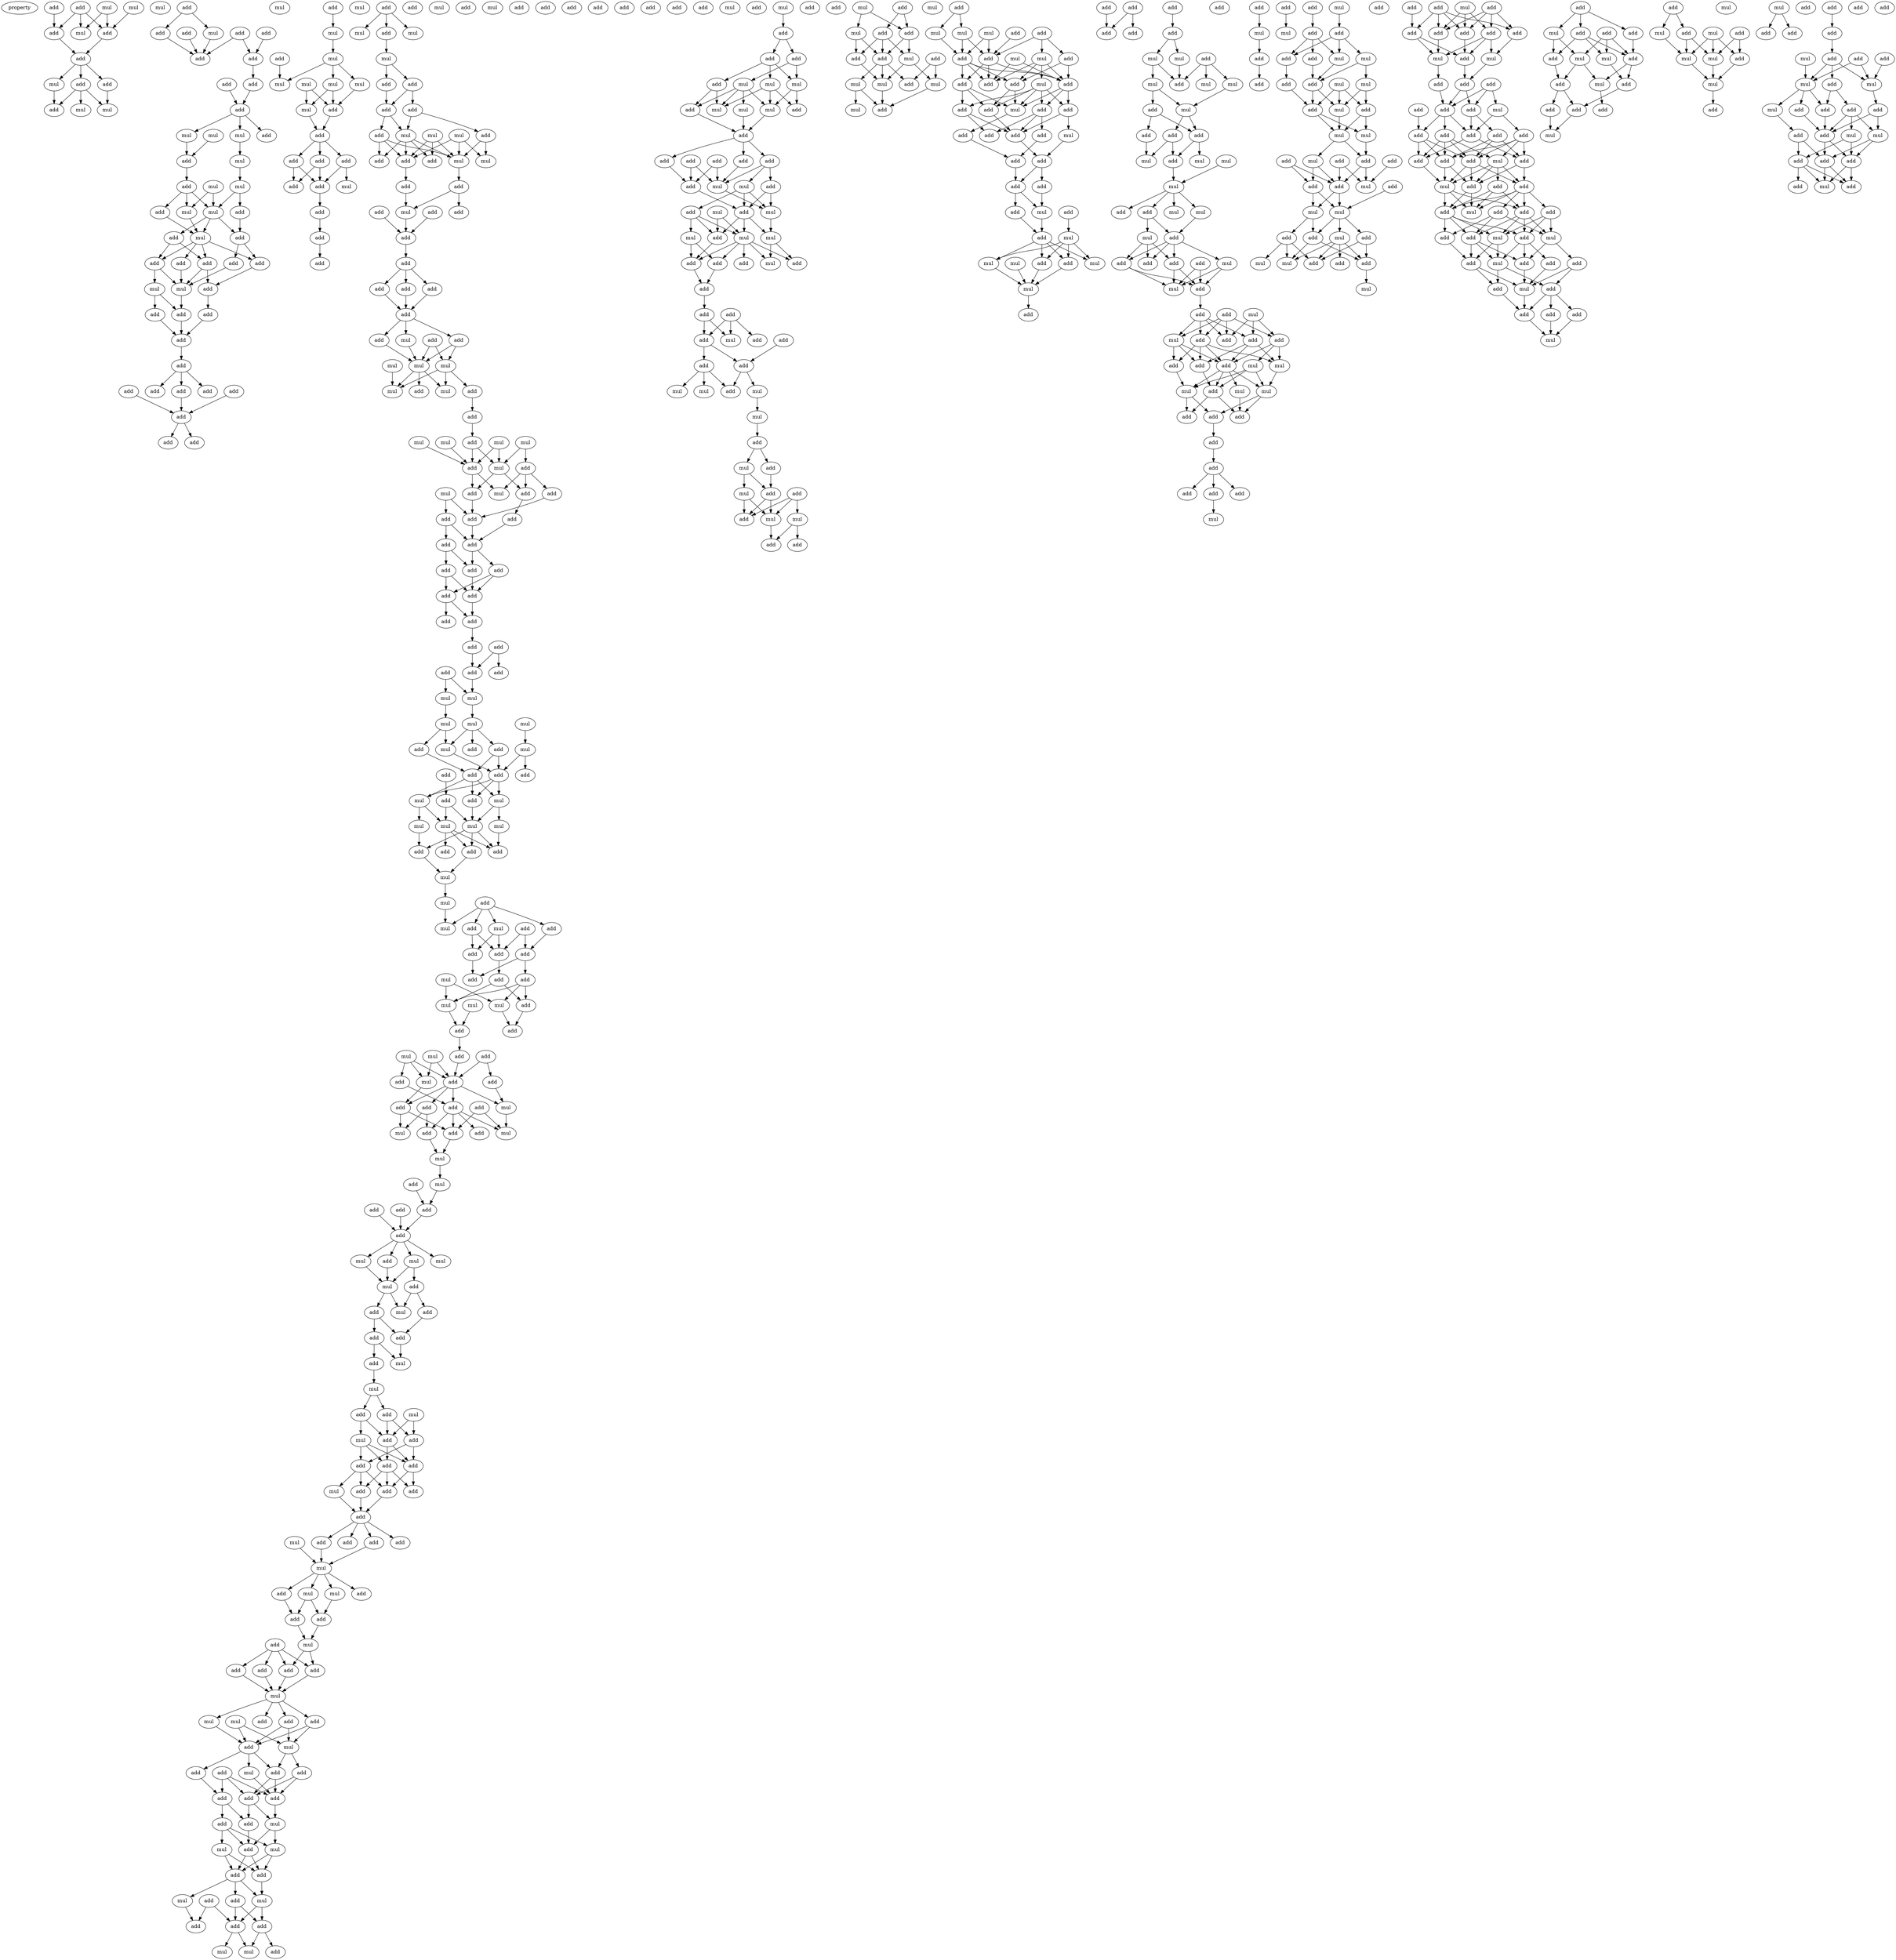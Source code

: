 digraph {
    node [fontcolor=black]
    property [mul=2,lf=1.2]
    0 [ label = add ];
    1 [ label = mul ];
    2 [ label = add ];
    3 [ label = mul ];
    4 [ label = mul ];
    5 [ label = add ];
    6 [ label = add ];
    7 [ label = mul ];
    8 [ label = add ];
    9 [ label = add ];
    10 [ label = mul ];
    11 [ label = add ];
    12 [ label = mul ];
    13 [ label = add ];
    14 [ label = mul ];
    15 [ label = add ];
    16 [ label = add ];
    17 [ label = mul ];
    18 [ label = add ];
    19 [ label = add ];
    20 [ label = add ];
    21 [ label = add ];
    22 [ label = add ];
    23 [ label = add ];
    24 [ label = add ];
    25 [ label = add ];
    26 [ label = mul ];
    27 [ label = add ];
    28 [ label = mul ];
    29 [ label = mul ];
    30 [ label = add ];
    31 [ label = mul ];
    32 [ label = mul ];
    33 [ label = mul ];
    34 [ label = add ];
    35 [ label = mul ];
    36 [ label = mul ];
    37 [ label = add ];
    38 [ label = add ];
    39 [ label = add ];
    40 [ label = add ];
    41 [ label = mul ];
    42 [ label = add ];
    43 [ label = add ];
    44 [ label = add ];
    45 [ label = add ];
    46 [ label = add ];
    47 [ label = add ];
    48 [ label = mul ];
    49 [ label = mul ];
    50 [ label = add ];
    51 [ label = add ];
    52 [ label = add ];
    53 [ label = add ];
    54 [ label = mul ];
    55 [ label = add ];
    56 [ label = add ];
    57 [ label = add ];
    58 [ label = add ];
    59 [ label = add ];
    60 [ label = add ];
    61 [ label = add ];
    62 [ label = add ];
    63 [ label = add ];
    64 [ label = add ];
    65 [ label = mul ];
    66 [ label = mul ];
    67 [ label = add ];
    68 [ label = mul ];
    69 [ label = mul ];
    70 [ label = mul ];
    71 [ label = mul ];
    72 [ label = mul ];
    73 [ label = mul ];
    74 [ label = add ];
    75 [ label = add ];
    76 [ label = add ];
    77 [ label = add ];
    78 [ label = add ];
    79 [ label = add ];
    80 [ label = mul ];
    81 [ label = add ];
    82 [ label = add ];
    83 [ label = add ];
    84 [ label = add ];
    85 [ label = add ];
    86 [ label = mul ];
    87 [ label = add ];
    88 [ label = mul ];
    89 [ label = mul ];
    90 [ label = add ];
    91 [ label = add ];
    92 [ label = mul ];
    93 [ label = add ];
    94 [ label = add ];
    95 [ label = add ];
    96 [ label = add ];
    97 [ label = mul ];
    98 [ label = mul ];
    99 [ label = mul ];
    100 [ label = add ];
    101 [ label = add ];
    102 [ label = mul ];
    103 [ label = add ];
    104 [ label = mul ];
    105 [ label = add ];
    106 [ label = add ];
    107 [ label = add ];
    108 [ label = add ];
    109 [ label = mul ];
    110 [ label = mul ];
    111 [ label = add ];
    112 [ label = add ];
    113 [ label = add ];
    114 [ label = add ];
    115 [ label = add ];
    116 [ label = add ];
    117 [ label = add ];
    118 [ label = add ];
    119 [ label = add ];
    120 [ label = add ];
    121 [ label = add ];
    122 [ label = mul ];
    123 [ label = add ];
    124 [ label = add ];
    125 [ label = add ];
    126 [ label = mul ];
    127 [ label = mul ];
    128 [ label = mul ];
    129 [ label = add ];
    130 [ label = mul ];
    131 [ label = add ];
    132 [ label = add ];
    133 [ label = mul ];
    134 [ label = add ];
    135 [ label = mul ];
    136 [ label = add ];
    137 [ label = mul ];
    138 [ label = mul ];
    139 [ label = mul ];
    140 [ label = add ];
    141 [ label = add ];
    142 [ label = mul ];
    143 [ label = mul ];
    144 [ label = add ];
    145 [ label = mul ];
    146 [ label = add ];
    147 [ label = add ];
    148 [ label = add ];
    149 [ label = add ];
    150 [ label = add ];
    151 [ label = add ];
    152 [ label = add ];
    153 [ label = add ];
    154 [ label = add ];
    155 [ label = add ];
    156 [ label = add ];
    157 [ label = add ];
    158 [ label = add ];
    159 [ label = add ];
    160 [ label = add ];
    161 [ label = add ];
    162 [ label = add ];
    163 [ label = add ];
    164 [ label = add ];
    165 [ label = mul ];
    166 [ label = mul ];
    167 [ label = mul ];
    168 [ label = mul ];
    169 [ label = mul ];
    170 [ label = mul ];
    171 [ label = mul ];
    172 [ label = add ];
    173 [ label = add ];
    174 [ label = add ];
    175 [ label = add ];
    176 [ label = add ];
    177 [ label = add ];
    178 [ label = add ];
    179 [ label = mul ];
    180 [ label = add ];
    181 [ label = mul ];
    182 [ label = add ];
    183 [ label = mul ];
    184 [ label = mul ];
    185 [ label = mul ];
    186 [ label = mul ];
    187 [ label = add ];
    188 [ label = add ];
    189 [ label = add ];
    190 [ label = add ];
    191 [ label = mul ];
    192 [ label = add ];
    193 [ label = mul ];
    194 [ label = add ];
    195 [ label = mul ];
    196 [ label = mul ];
    197 [ label = add ];
    198 [ label = add ];
    199 [ label = add ];
    200 [ label = add ];
    201 [ label = add ];
    202 [ label = mul ];
    203 [ label = add ];
    204 [ label = add ];
    205 [ label = add ];
    206 [ label = mul ];
    207 [ label = mul ];
    208 [ label = mul ];
    209 [ label = add ];
    210 [ label = add ];
    211 [ label = add ];
    212 [ label = add ];
    213 [ label = mul ];
    214 [ label = add ];
    215 [ label = add ];
    216 [ label = mul ];
    217 [ label = add ];
    218 [ label = mul ];
    219 [ label = add ];
    220 [ label = add ];
    221 [ label = add ];
    222 [ label = add ];
    223 [ label = add ];
    224 [ label = add ];
    225 [ label = mul ];
    226 [ label = add ];
    227 [ label = mul ];
    228 [ label = mul ];
    229 [ label = add ];
    230 [ label = add ];
    231 [ label = mul ];
    232 [ label = add ];
    233 [ label = add ];
    234 [ label = mul ];
    235 [ label = add ];
    236 [ label = add ];
    237 [ label = add ];
    238 [ label = add ];
    239 [ label = add ];
    240 [ label = mul ];
    241 [ label = mul ];
    242 [ label = mul ];
    243 [ label = add ];
    244 [ label = add ];
    245 [ label = mul ];
    246 [ label = add ];
    247 [ label = mul ];
    248 [ label = add ];
    249 [ label = add ];
    250 [ label = add ];
    251 [ label = mul ];
    252 [ label = add ];
    253 [ label = mul ];
    254 [ label = mul ];
    255 [ label = add ];
    256 [ label = add ];
    257 [ label = add ];
    258 [ label = mul ];
    259 [ label = add ];
    260 [ label = add ];
    261 [ label = add ];
    262 [ label = add ];
    263 [ label = mul ];
    264 [ label = add ];
    265 [ label = add ];
    266 [ label = add ];
    267 [ label = add ];
    268 [ label = add ];
    269 [ label = mul ];
    270 [ label = add ];
    271 [ label = add ];
    272 [ label = add ];
    273 [ label = add ];
    274 [ label = mul ];
    275 [ label = mul ];
    276 [ label = add ];
    277 [ label = add ];
    278 [ label = mul ];
    279 [ label = add ];
    280 [ label = add ];
    281 [ label = add ];
    282 [ label = mul ];
    283 [ label = add ];
    284 [ label = add ];
    285 [ label = add ];
    286 [ label = add ];
    287 [ label = add ];
    288 [ label = mul ];
    289 [ label = mul ];
    290 [ label = add ];
    291 [ label = mul ];
    292 [ label = add ];
    293 [ label = add ];
    294 [ label = mul ];
    295 [ label = mul ];
    296 [ label = add ];
    297 [ label = add ];
    298 [ label = add ];
    299 [ label = add ];
    300 [ label = add ];
    301 [ label = mul ];
    302 [ label = add ];
    303 [ label = add ];
    304 [ label = add ];
    305 [ label = mul ];
    306 [ label = add ];
    307 [ label = add ];
    308 [ label = add ];
    309 [ label = mul ];
    310 [ label = mul ];
    311 [ label = add ];
    312 [ label = add ];
    313 [ label = add ];
    314 [ label = mul ];
    315 [ label = add ];
    316 [ label = add ];
    317 [ label = mul ];
    318 [ label = add ];
    319 [ label = add ];
    320 [ label = add ];
    321 [ label = mul ];
    322 [ label = add ];
    323 [ label = mul ];
    324 [ label = mul ];
    325 [ label = add ];
    326 [ label = add ];
    327 [ label = add ];
    328 [ label = add ];
    329 [ label = mul ];
    330 [ label = mul ];
    331 [ label = add ];
    332 [ label = mul ];
    333 [ label = mul ];
    334 [ label = mul ];
    335 [ label = add ];
    336 [ label = mul ];
    337 [ label = add ];
    338 [ label = add ];
    339 [ label = add ];
    340 [ label = add ];
    341 [ label = add ];
    342 [ label = add ];
    343 [ label = add ];
    344 [ label = mul ];
    345 [ label = add ];
    346 [ label = mul ];
    347 [ label = add ];
    348 [ label = mul ];
    349 [ label = add ];
    350 [ label = mul ];
    351 [ label = add ];
    352 [ label = add ];
    353 [ label = mul ];
    354 [ label = add ];
    355 [ label = mul ];
    356 [ label = mul ];
    357 [ label = add ];
    358 [ label = add ];
    359 [ label = add ];
    360 [ label = mul ];
    361 [ label = add ];
    362 [ label = add ];
    363 [ label = add ];
    364 [ label = add ];
    365 [ label = add ];
    366 [ label = mul ];
    367 [ label = add ];
    368 [ label = add ];
    369 [ label = add ];
    370 [ label = add ];
    371 [ label = mul ];
    372 [ label = mul ];
    373 [ label = mul ];
    374 [ label = add ];
    375 [ label = mul ];
    376 [ label = add ];
    377 [ label = mul ];
    378 [ label = add ];
    379 [ label = add ];
    380 [ label = add ];
    381 [ label = mul ];
    382 [ label = add ];
    383 [ label = mul ];
    384 [ label = mul ];
    385 [ label = add ];
    386 [ label = mul ];
    387 [ label = add ];
    388 [ label = add ];
    389 [ label = mul ];
    390 [ label = add ];
    391 [ label = add ];
    392 [ label = mul ];
    393 [ label = mul ];
    394 [ label = add ];
    395 [ label = add ];
    396 [ label = add ];
    397 [ label = mul ];
    398 [ label = add ];
    399 [ label = mul ];
    400 [ label = mul ];
    401 [ label = add ];
    402 [ label = mul ];
    403 [ label = add ];
    404 [ label = mul ];
    405 [ label = add ];
    406 [ label = mul ];
    407 [ label = add ];
    408 [ label = mul ];
    409 [ label = mul ];
    410 [ label = add ];
    411 [ label = mul ];
    412 [ label = add ];
    413 [ label = add ];
    414 [ label = mul ];
    415 [ label = add ];
    416 [ label = add ];
    417 [ label = add ];
    418 [ label = add ];
    419 [ label = add ];
    420 [ label = add ];
    421 [ label = mul ];
    422 [ label = add ];
    423 [ label = add ];
    424 [ label = mul ];
    425 [ label = add ];
    426 [ label = add ];
    427 [ label = add ];
    428 [ label = add ];
    429 [ label = add ];
    430 [ label = add ];
    431 [ label = add ];
    432 [ label = add ];
    433 [ label = add ];
    434 [ label = add ];
    435 [ label = mul ];
    436 [ label = add ];
    437 [ label = mul ];
    438 [ label = add ];
    439 [ label = add ];
    440 [ label = mul ];
    441 [ label = mul ];
    442 [ label = mul ];
    443 [ label = mul ];
    444 [ label = add ];
    445 [ label = add ];
    446 [ label = add ];
    447 [ label = add ];
    448 [ label = add ];
    449 [ label = add ];
    450 [ label = add ];
    451 [ label = add ];
    452 [ label = mul ];
    453 [ label = mul ];
    454 [ label = add ];
    455 [ label = mul ];
    456 [ label = mul ];
    457 [ label = mul ];
    458 [ label = mul ];
    459 [ label = add ];
    460 [ label = add ];
    461 [ label = add ];
    462 [ label = add ];
    463 [ label = mul ];
    464 [ label = add ];
    465 [ label = mul ];
    466 [ label = mul ];
    467 [ label = mul ];
    468 [ label = add ];
    469 [ label = add ];
    470 [ label = mul ];
    471 [ label = mul ];
    472 [ label = add ];
    473 [ label = mul ];
    474 [ label = add ];
    475 [ label = add ];
    476 [ label = add ];
    477 [ label = mul ];
    478 [ label = add ];
    479 [ label = mul ];
    480 [ label = add ];
    481 [ label = add ];
    482 [ label = add ];
    483 [ label = mul ];
    484 [ label = add ];
    485 [ label = add ];
    486 [ label = mul ];
    487 [ label = add ];
    488 [ label = add ];
    489 [ label = add ];
    490 [ label = mul ];
    491 [ label = add ];
    492 [ label = add ];
    493 [ label = mul ];
    494 [ label = mul ];
    495 [ label = add ];
    496 [ label = mul ];
    497 [ label = mul ];
    498 [ label = add ];
    499 [ label = add ];
    500 [ label = add ];
    501 [ label = add ];
    502 [ label = add ];
    503 [ label = add ];
    504 [ label = add ];
    505 [ label = add ];
    506 [ label = add ];
    507 [ label = add ];
    508 [ label = mul ];
    509 [ label = mul ];
    510 [ label = add ];
    511 [ label = add ];
    512 [ label = add ];
    513 [ label = mul ];
    514 [ label = add ];
    515 [ label = add ];
    516 [ label = mul ];
    517 [ label = add ];
    518 [ label = add ];
    519 [ label = mul ];
    520 [ label = add ];
    521 [ label = add ];
    522 [ label = mul ];
    523 [ label = mul ];
    524 [ label = mul ];
    525 [ label = add ];
    526 [ label = add ];
    527 [ label = add ];
    528 [ label = add ];
    529 [ label = mul ];
    530 [ label = mul ];
    531 [ label = mul ];
    532 [ label = mul ];
    533 [ label = add ];
    534 [ label = add ];
    535 [ label = add ];
    536 [ label = add ];
    537 [ label = add ];
    538 [ label = add ];
    539 [ label = add ];
    540 [ label = mul ];
    541 [ label = mul ];
    542 [ label = mul ];
    543 [ label = mul ];
    544 [ label = add ];
    545 [ label = add ];
    546 [ label = add ];
    547 [ label = add ];
    548 [ label = add ];
    549 [ label = add ];
    550 [ label = mul ];
    551 [ label = mul ];
    552 [ label = mul ];
    553 [ label = add ];
    554 [ label = mul ];
    555 [ label = add ];
    556 [ label = add ];
    557 [ label = add ];
    558 [ label = add ];
    559 [ label = add ];
    560 [ label = add ];
    561 [ label = add ];
    562 [ label = mul ];
    563 [ label = mul ];
    564 [ label = add ];
    565 [ label = add ];
    566 [ label = add ];
    567 [ label = add ];
    568 [ label = add ];
    569 [ label = add ];
    570 [ label = add ];
    571 [ label = mul ];
    572 [ label = add ];
    573 [ label = add ];
    574 [ label = add ];
    575 [ label = add ];
    576 [ label = add ];
    577 [ label = add ];
    578 [ label = add ];
    579 [ label = add ];
    580 [ label = add ];
    581 [ label = mul ];
    582 [ label = add ];
    583 [ label = add ];
    584 [ label = add ];
    585 [ label = mul ];
    586 [ label = add ];
    587 [ label = mul ];
    588 [ label = add ];
    589 [ label = add ];
    590 [ label = add ];
    591 [ label = mul ];
    592 [ label = add ];
    593 [ label = add ];
    594 [ label = add ];
    595 [ label = mul ];
    596 [ label = add ];
    597 [ label = mul ];
    598 [ label = add ];
    599 [ label = add ];
    600 [ label = add ];
    601 [ label = add ];
    602 [ label = add ];
    603 [ label = mul ];
    604 [ label = add ];
    605 [ label = add ];
    606 [ label = add ];
    607 [ label = mul ];
    608 [ label = add ];
    609 [ label = add ];
    610 [ label = add ];
    611 [ label = add ];
    612 [ label = mul ];
    613 [ label = mul ];
    614 [ label = mul ];
    615 [ label = add ];
    616 [ label = add ];
    617 [ label = add ];
    618 [ label = add ];
    619 [ label = mul ];
    620 [ label = add ];
    621 [ label = add ];
    622 [ label = add ];
    623 [ label = mul ];
    624 [ label = add ];
    625 [ label = mul ];
    626 [ label = mul ];
    627 [ label = add ];
    628 [ label = mul ];
    629 [ label = add ];
    630 [ label = mul ];
    631 [ label = mul ];
    632 [ label = add ];
    633 [ label = mul ];
    634 [ label = mul ];
    635 [ label = add ];
    636 [ label = add ];
    637 [ label = add ];
    638 [ label = add ];
    639 [ label = add ];
    640 [ label = add ];
    641 [ label = add ];
    642 [ label = add ];
    643 [ label = add ];
    644 [ label = add ];
    645 [ label = add ];
    646 [ label = mul ];
    647 [ label = add ];
    648 [ label = mul ];
    649 [ label = mul ];
    650 [ label = add ];
    651 [ label = add ];
    652 [ label = add ];
    653 [ label = add ];
    654 [ label = mul ];
    655 [ label = mul ];
    656 [ label = add ];
    657 [ label = add ];
    658 [ label = mul ];
    659 [ label = add ];
    660 [ label = add ];
    661 [ label = add ];
    662 [ label = add ];
    663 [ label = mul ];
    664 [ label = add ];
    0 -> 5 [ name = 0 ];
    0 -> 6 [ name = 1 ];
    0 -> 7 [ name = 2 ];
    1 -> 5 [ name = 3 ];
    1 -> 7 [ name = 4 ];
    2 -> 6 [ name = 5 ];
    4 -> 5 [ name = 6 ];
    5 -> 8 [ name = 7 ];
    6 -> 8 [ name = 8 ];
    8 -> 9 [ name = 9 ];
    8 -> 10 [ name = 10 ];
    8 -> 11 [ name = 11 ];
    9 -> 12 [ name = 12 ];
    9 -> 13 [ name = 13 ];
    9 -> 14 [ name = 14 ];
    10 -> 13 [ name = 15 ];
    11 -> 14 [ name = 16 ];
    15 -> 17 [ name = 17 ];
    15 -> 19 [ name = 18 ];
    16 -> 22 [ name = 19 ];
    17 -> 21 [ name = 20 ];
    18 -> 21 [ name = 21 ];
    19 -> 21 [ name = 22 ];
    20 -> 21 [ name = 23 ];
    20 -> 22 [ name = 24 ];
    22 -> 24 [ name = 25 ];
    23 -> 25 [ name = 26 ];
    24 -> 25 [ name = 27 ];
    25 -> 26 [ name = 28 ];
    25 -> 27 [ name = 29 ];
    25 -> 29 [ name = 30 ];
    26 -> 31 [ name = 31 ];
    28 -> 30 [ name = 32 ];
    29 -> 30 [ name = 33 ];
    30 -> 34 [ name = 34 ];
    31 -> 32 [ name = 35 ];
    32 -> 35 [ name = 36 ];
    32 -> 37 [ name = 37 ];
    33 -> 35 [ name = 38 ];
    33 -> 36 [ name = 39 ];
    34 -> 35 [ name = 40 ];
    34 -> 36 [ name = 41 ];
    34 -> 38 [ name = 42 ];
    35 -> 39 [ name = 43 ];
    35 -> 40 [ name = 44 ];
    35 -> 41 [ name = 45 ];
    36 -> 41 [ name = 46 ];
    37 -> 39 [ name = 47 ];
    38 -> 41 [ name = 48 ];
    39 -> 42 [ name = 49 ];
    39 -> 46 [ name = 50 ];
    40 -> 43 [ name = 51 ];
    40 -> 44 [ name = 52 ];
    41 -> 43 [ name = 53 ];
    41 -> 44 [ name = 54 ];
    41 -> 45 [ name = 55 ];
    41 -> 46 [ name = 56 ];
    42 -> 48 [ name = 57 ];
    43 -> 47 [ name = 58 ];
    43 -> 48 [ name = 59 ];
    44 -> 48 [ name = 60 ];
    44 -> 49 [ name = 61 ];
    45 -> 48 [ name = 62 ];
    46 -> 47 [ name = 63 ];
    47 -> 50 [ name = 64 ];
    48 -> 52 [ name = 65 ];
    49 -> 51 [ name = 66 ];
    49 -> 52 [ name = 67 ];
    50 -> 53 [ name = 68 ];
    51 -> 53 [ name = 69 ];
    52 -> 53 [ name = 70 ];
    53 -> 55 [ name = 71 ];
    55 -> 57 [ name = 72 ];
    55 -> 58 [ name = 73 ];
    55 -> 60 [ name = 74 ];
    56 -> 61 [ name = 75 ];
    58 -> 61 [ name = 76 ];
    59 -> 61 [ name = 77 ];
    61 -> 62 [ name = 78 ];
    61 -> 64 [ name = 79 ];
    63 -> 65 [ name = 80 ];
    65 -> 66 [ name = 81 ];
    66 -> 69 [ name = 82 ];
    66 -> 71 [ name = 83 ];
    66 -> 72 [ name = 84 ];
    67 -> 69 [ name = 85 ];
    70 -> 73 [ name = 86 ];
    70 -> 74 [ name = 87 ];
    71 -> 74 [ name = 88 ];
    72 -> 73 [ name = 89 ];
    72 -> 74 [ name = 90 ];
    73 -> 75 [ name = 91 ];
    74 -> 75 [ name = 92 ];
    75 -> 76 [ name = 93 ];
    75 -> 77 [ name = 94 ];
    75 -> 78 [ name = 95 ];
    76 -> 79 [ name = 96 ];
    76 -> 81 [ name = 97 ];
    77 -> 79 [ name = 98 ];
    77 -> 81 [ name = 99 ];
    78 -> 80 [ name = 100 ];
    78 -> 81 [ name = 101 ];
    81 -> 82 [ name = 102 ];
    82 -> 83 [ name = 103 ];
    83 -> 84 [ name = 104 ];
    85 -> 86 [ name = 105 ];
    85 -> 87 [ name = 106 ];
    85 -> 88 [ name = 107 ];
    87 -> 89 [ name = 108 ];
    89 -> 90 [ name = 109 ];
    89 -> 94 [ name = 110 ];
    90 -> 95 [ name = 111 ];
    90 -> 96 [ name = 112 ];
    94 -> 95 [ name = 113 ];
    95 -> 97 [ name = 114 ];
    95 -> 100 [ name = 115 ];
    96 -> 97 [ name = 116 ];
    96 -> 101 [ name = 117 ];
    97 -> 102 [ name = 118 ];
    97 -> 103 [ name = 119 ];
    97 -> 105 [ name = 120 ];
    97 -> 106 [ name = 121 ];
    98 -> 102 [ name = 122 ];
    98 -> 104 [ name = 123 ];
    98 -> 105 [ name = 124 ];
    99 -> 102 [ name = 125 ];
    99 -> 105 [ name = 126 ];
    99 -> 106 [ name = 127 ];
    100 -> 102 [ name = 128 ];
    100 -> 103 [ name = 129 ];
    100 -> 105 [ name = 130 ];
    101 -> 102 [ name = 131 ];
    101 -> 104 [ name = 132 ];
    102 -> 107 [ name = 133 ];
    105 -> 108 [ name = 134 ];
    107 -> 109 [ name = 135 ];
    107 -> 113 [ name = 136 ];
    108 -> 109 [ name = 137 ];
    109 -> 114 [ name = 138 ];
    111 -> 114 [ name = 139 ];
    112 -> 114 [ name = 140 ];
    114 -> 115 [ name = 141 ];
    115 -> 116 [ name = 142 ];
    115 -> 117 [ name = 143 ];
    115 -> 118 [ name = 144 ];
    116 -> 121 [ name = 145 ];
    117 -> 121 [ name = 146 ];
    118 -> 121 [ name = 147 ];
    121 -> 122 [ name = 148 ];
    121 -> 124 [ name = 149 ];
    121 -> 125 [ name = 150 ];
    122 -> 127 [ name = 151 ];
    123 -> 127 [ name = 152 ];
    123 -> 128 [ name = 153 ];
    124 -> 127 [ name = 154 ];
    125 -> 127 [ name = 155 ];
    125 -> 128 [ name = 156 ];
    126 -> 133 [ name = 157 ];
    127 -> 130 [ name = 158 ];
    127 -> 132 [ name = 159 ];
    127 -> 133 [ name = 160 ];
    128 -> 130 [ name = 161 ];
    128 -> 131 [ name = 162 ];
    128 -> 133 [ name = 163 ];
    131 -> 134 [ name = 164 ];
    134 -> 136 [ name = 165 ];
    135 -> 141 [ name = 166 ];
    135 -> 142 [ name = 167 ];
    136 -> 140 [ name = 168 ];
    136 -> 142 [ name = 169 ];
    137 -> 140 [ name = 170 ];
    138 -> 140 [ name = 171 ];
    138 -> 142 [ name = 172 ];
    139 -> 140 [ name = 173 ];
    140 -> 143 [ name = 174 ];
    140 -> 146 [ name = 175 ];
    141 -> 143 [ name = 176 ];
    141 -> 144 [ name = 177 ];
    141 -> 147 [ name = 178 ];
    142 -> 146 [ name = 179 ];
    142 -> 147 [ name = 180 ];
    144 -> 149 [ name = 181 ];
    145 -> 148 [ name = 182 ];
    145 -> 149 [ name = 183 ];
    146 -> 149 [ name = 184 ];
    147 -> 150 [ name = 185 ];
    148 -> 151 [ name = 186 ];
    148 -> 152 [ name = 187 ];
    149 -> 151 [ name = 188 ];
    150 -> 151 [ name = 189 ];
    151 -> 154 [ name = 190 ];
    151 -> 155 [ name = 191 ];
    152 -> 153 [ name = 192 ];
    152 -> 154 [ name = 193 ];
    153 -> 156 [ name = 194 ];
    153 -> 157 [ name = 195 ];
    154 -> 157 [ name = 196 ];
    155 -> 156 [ name = 197 ];
    155 -> 157 [ name = 198 ];
    156 -> 158 [ name = 199 ];
    156 -> 159 [ name = 200 ];
    157 -> 159 [ name = 201 ];
    159 -> 161 [ name = 202 ];
    160 -> 162 [ name = 203 ];
    160 -> 163 [ name = 204 ];
    161 -> 162 [ name = 205 ];
    162 -> 165 [ name = 206 ];
    164 -> 165 [ name = 207 ];
    164 -> 166 [ name = 208 ];
    165 -> 168 [ name = 209 ];
    166 -> 169 [ name = 210 ];
    167 -> 170 [ name = 211 ];
    168 -> 171 [ name = 212 ];
    168 -> 172 [ name = 213 ];
    168 -> 173 [ name = 214 ];
    169 -> 171 [ name = 215 ];
    169 -> 174 [ name = 216 ];
    170 -> 175 [ name = 217 ];
    170 -> 178 [ name = 218 ];
    171 -> 178 [ name = 219 ];
    172 -> 176 [ name = 220 ];
    172 -> 178 [ name = 221 ];
    174 -> 176 [ name = 222 ];
    176 -> 179 [ name = 223 ];
    176 -> 180 [ name = 224 ];
    176 -> 181 [ name = 225 ];
    177 -> 182 [ name = 226 ];
    178 -> 179 [ name = 227 ];
    178 -> 180 [ name = 228 ];
    178 -> 181 [ name = 229 ];
    179 -> 183 [ name = 230 ];
    179 -> 184 [ name = 231 ];
    180 -> 186 [ name = 232 ];
    181 -> 185 [ name = 233 ];
    181 -> 186 [ name = 234 ];
    182 -> 184 [ name = 235 ];
    182 -> 186 [ name = 236 ];
    183 -> 190 [ name = 237 ];
    184 -> 187 [ name = 238 ];
    184 -> 188 [ name = 239 ];
    184 -> 189 [ name = 240 ];
    185 -> 189 [ name = 241 ];
    186 -> 187 [ name = 242 ];
    186 -> 189 [ name = 243 ];
    186 -> 190 [ name = 244 ];
    187 -> 191 [ name = 245 ];
    190 -> 191 [ name = 246 ];
    191 -> 193 [ name = 247 ];
    192 -> 195 [ name = 248 ];
    192 -> 196 [ name = 249 ];
    192 -> 197 [ name = 250 ];
    192 -> 198 [ name = 251 ];
    193 -> 196 [ name = 252 ];
    194 -> 199 [ name = 253 ];
    194 -> 201 [ name = 254 ];
    195 -> 200 [ name = 255 ];
    195 -> 201 [ name = 256 ];
    197 -> 200 [ name = 257 ];
    197 -> 201 [ name = 258 ];
    198 -> 199 [ name = 259 ];
    199 -> 203 [ name = 260 ];
    199 -> 204 [ name = 261 ];
    200 -> 204 [ name = 262 ];
    201 -> 205 [ name = 263 ];
    202 -> 207 [ name = 264 ];
    202 -> 208 [ name = 265 ];
    203 -> 207 [ name = 266 ];
    203 -> 208 [ name = 267 ];
    203 -> 209 [ name = 268 ];
    205 -> 208 [ name = 269 ];
    205 -> 209 [ name = 270 ];
    206 -> 210 [ name = 271 ];
    207 -> 211 [ name = 272 ];
    208 -> 210 [ name = 273 ];
    209 -> 211 [ name = 274 ];
    210 -> 215 [ name = 275 ];
    212 -> 217 [ name = 276 ];
    212 -> 220 [ name = 277 ];
    213 -> 217 [ name = 278 ];
    213 -> 218 [ name = 279 ];
    215 -> 217 [ name = 280 ];
    216 -> 217 [ name = 281 ];
    216 -> 218 [ name = 282 ];
    216 -> 219 [ name = 283 ];
    217 -> 222 [ name = 284 ];
    217 -> 223 [ name = 285 ];
    217 -> 224 [ name = 286 ];
    217 -> 225 [ name = 287 ];
    218 -> 224 [ name = 288 ];
    219 -> 223 [ name = 289 ];
    220 -> 225 [ name = 290 ];
    221 -> 228 [ name = 291 ];
    221 -> 229 [ name = 292 ];
    222 -> 227 [ name = 293 ];
    222 -> 230 [ name = 294 ];
    223 -> 226 [ name = 295 ];
    223 -> 228 [ name = 296 ];
    223 -> 229 [ name = 297 ];
    223 -> 230 [ name = 298 ];
    224 -> 227 [ name = 299 ];
    224 -> 229 [ name = 300 ];
    225 -> 228 [ name = 301 ];
    229 -> 231 [ name = 302 ];
    230 -> 231 [ name = 303 ];
    231 -> 234 [ name = 304 ];
    233 -> 238 [ name = 305 ];
    234 -> 238 [ name = 306 ];
    236 -> 239 [ name = 307 ];
    237 -> 239 [ name = 308 ];
    238 -> 239 [ name = 309 ];
    239 -> 240 [ name = 310 ];
    239 -> 241 [ name = 311 ];
    239 -> 242 [ name = 312 ];
    239 -> 243 [ name = 313 ];
    240 -> 244 [ name = 314 ];
    240 -> 245 [ name = 315 ];
    241 -> 245 [ name = 316 ];
    243 -> 245 [ name = 317 ];
    244 -> 246 [ name = 318 ];
    244 -> 247 [ name = 319 ];
    245 -> 247 [ name = 320 ];
    245 -> 248 [ name = 321 ];
    246 -> 250 [ name = 322 ];
    248 -> 249 [ name = 323 ];
    248 -> 250 [ name = 324 ];
    249 -> 251 [ name = 325 ];
    249 -> 252 [ name = 326 ];
    250 -> 251 [ name = 327 ];
    252 -> 253 [ name = 328 ];
    253 -> 255 [ name = 329 ];
    253 -> 256 [ name = 330 ];
    254 -> 257 [ name = 331 ];
    254 -> 259 [ name = 332 ];
    255 -> 257 [ name = 333 ];
    255 -> 258 [ name = 334 ];
    256 -> 257 [ name = 335 ];
    256 -> 259 [ name = 336 ];
    257 -> 261 [ name = 337 ];
    257 -> 262 [ name = 338 ];
    258 -> 260 [ name = 339 ];
    258 -> 261 [ name = 340 ];
    258 -> 262 [ name = 341 ];
    259 -> 260 [ name = 342 ];
    259 -> 261 [ name = 343 ];
    260 -> 263 [ name = 344 ];
    260 -> 266 [ name = 345 ];
    260 -> 267 [ name = 346 ];
    261 -> 265 [ name = 347 ];
    261 -> 266 [ name = 348 ];
    262 -> 265 [ name = 349 ];
    262 -> 266 [ name = 350 ];
    262 -> 267 [ name = 351 ];
    263 -> 268 [ name = 352 ];
    266 -> 268 [ name = 353 ];
    267 -> 268 [ name = 354 ];
    268 -> 270 [ name = 355 ];
    268 -> 271 [ name = 356 ];
    268 -> 272 [ name = 357 ];
    268 -> 273 [ name = 358 ];
    269 -> 274 [ name = 359 ];
    272 -> 274 [ name = 360 ];
    273 -> 274 [ name = 361 ];
    274 -> 275 [ name = 362 ];
    274 -> 276 [ name = 363 ];
    274 -> 277 [ name = 364 ];
    274 -> 278 [ name = 365 ];
    275 -> 280 [ name = 366 ];
    275 -> 281 [ name = 367 ];
    277 -> 280 [ name = 368 ];
    278 -> 281 [ name = 369 ];
    280 -> 282 [ name = 370 ];
    281 -> 282 [ name = 371 ];
    282 -> 285 [ name = 372 ];
    282 -> 287 [ name = 373 ];
    283 -> 284 [ name = 374 ];
    283 -> 285 [ name = 375 ];
    283 -> 286 [ name = 376 ];
    283 -> 287 [ name = 377 ];
    284 -> 289 [ name = 378 ];
    285 -> 289 [ name = 379 ];
    286 -> 289 [ name = 380 ];
    287 -> 289 [ name = 381 ];
    289 -> 290 [ name = 382 ];
    289 -> 291 [ name = 383 ];
    289 -> 292 [ name = 384 ];
    289 -> 293 [ name = 385 ];
    290 -> 295 [ name = 386 ];
    290 -> 296 [ name = 387 ];
    291 -> 296 [ name = 388 ];
    293 -> 295 [ name = 389 ];
    293 -> 296 [ name = 390 ];
    294 -> 295 [ name = 391 ];
    294 -> 296 [ name = 392 ];
    295 -> 299 [ name = 393 ];
    295 -> 300 [ name = 394 ];
    296 -> 297 [ name = 395 ];
    296 -> 300 [ name = 396 ];
    296 -> 301 [ name = 397 ];
    297 -> 303 [ name = 398 ];
    298 -> 302 [ name = 399 ];
    298 -> 303 [ name = 400 ];
    298 -> 304 [ name = 401 ];
    299 -> 302 [ name = 402 ];
    299 -> 304 [ name = 403 ];
    300 -> 302 [ name = 404 ];
    300 -> 304 [ name = 405 ];
    301 -> 302 [ name = 406 ];
    302 -> 305 [ name = 407 ];
    303 -> 306 [ name = 408 ];
    303 -> 307 [ name = 409 ];
    304 -> 305 [ name = 410 ];
    304 -> 307 [ name = 411 ];
    305 -> 308 [ name = 412 ];
    305 -> 310 [ name = 413 ];
    306 -> 308 [ name = 414 ];
    306 -> 309 [ name = 415 ];
    306 -> 310 [ name = 416 ];
    307 -> 308 [ name = 417 ];
    308 -> 312 [ name = 418 ];
    308 -> 313 [ name = 419 ];
    309 -> 312 [ name = 420 ];
    309 -> 313 [ name = 421 ];
    310 -> 312 [ name = 422 ];
    310 -> 313 [ name = 423 ];
    312 -> 317 [ name = 424 ];
    313 -> 314 [ name = 425 ];
    313 -> 315 [ name = 426 ];
    313 -> 317 [ name = 427 ];
    314 -> 320 [ name = 428 ];
    315 -> 318 [ name = 429 ];
    315 -> 319 [ name = 430 ];
    316 -> 318 [ name = 431 ];
    316 -> 320 [ name = 432 ];
    317 -> 318 [ name = 433 ];
    317 -> 319 [ name = 434 ];
    318 -> 321 [ name = 435 ];
    318 -> 323 [ name = 436 ];
    319 -> 322 [ name = 437 ];
    319 -> 323 [ name = 438 ];
    324 -> 326 [ name = 439 ];
    326 -> 327 [ name = 440 ];
    326 -> 328 [ name = 441 ];
    327 -> 329 [ name = 442 ];
    327 -> 330 [ name = 443 ];
    327 -> 331 [ name = 444 ];
    328 -> 330 [ name = 445 ];
    328 -> 332 [ name = 446 ];
    329 -> 333 [ name = 447 ];
    329 -> 335 [ name = 448 ];
    329 -> 336 [ name = 449 ];
    330 -> 333 [ name = 450 ];
    330 -> 335 [ name = 451 ];
    331 -> 336 [ name = 452 ];
    331 -> 337 [ name = 453 ];
    332 -> 333 [ name = 454 ];
    332 -> 334 [ name = 455 ];
    332 -> 336 [ name = 456 ];
    332 -> 337 [ name = 457 ];
    333 -> 338 [ name = 458 ];
    334 -> 338 [ name = 459 ];
    337 -> 338 [ name = 460 ];
    338 -> 339 [ name = 461 ];
    338 -> 340 [ name = 462 ];
    338 -> 341 [ name = 463 ];
    339 -> 344 [ name = 464 ];
    339 -> 345 [ name = 465 ];
    339 -> 346 [ name = 466 ];
    340 -> 346 [ name = 467 ];
    341 -> 347 [ name = 468 ];
    342 -> 346 [ name = 469 ];
    342 -> 347 [ name = 470 ];
    343 -> 346 [ name = 471 ];
    343 -> 347 [ name = 472 ];
    344 -> 348 [ name = 473 ];
    344 -> 349 [ name = 474 ];
    344 -> 351 [ name = 475 ];
    345 -> 348 [ name = 476 ];
    345 -> 351 [ name = 477 ];
    346 -> 348 [ name = 478 ];
    347 -> 351 [ name = 479 ];
    348 -> 353 [ name = 480 ];
    349 -> 352 [ name = 481 ];
    349 -> 355 [ name = 482 ];
    349 -> 356 [ name = 483 ];
    350 -> 352 [ name = 484 ];
    350 -> 355 [ name = 485 ];
    351 -> 352 [ name = 486 ];
    351 -> 353 [ name = 487 ];
    351 -> 355 [ name = 488 ];
    352 -> 359 [ name = 489 ];
    353 -> 360 [ name = 490 ];
    353 -> 361 [ name = 491 ];
    355 -> 357 [ name = 492 ];
    355 -> 358 [ name = 493 ];
    355 -> 359 [ name = 494 ];
    355 -> 360 [ name = 495 ];
    355 -> 361 [ name = 496 ];
    356 -> 358 [ name = 497 ];
    356 -> 359 [ name = 498 ];
    358 -> 362 [ name = 499 ];
    359 -> 362 [ name = 500 ];
    362 -> 363 [ name = 501 ];
    363 -> 366 [ name = 502 ];
    363 -> 368 [ name = 503 ];
    364 -> 365 [ name = 504 ];
    364 -> 366 [ name = 505 ];
    364 -> 368 [ name = 506 ];
    367 -> 370 [ name = 507 ];
    368 -> 369 [ name = 508 ];
    368 -> 370 [ name = 509 ];
    369 -> 371 [ name = 510 ];
    369 -> 372 [ name = 511 ];
    369 -> 374 [ name = 512 ];
    370 -> 373 [ name = 513 ];
    370 -> 374 [ name = 514 ];
    373 -> 375 [ name = 515 ];
    375 -> 376 [ name = 516 ];
    376 -> 377 [ name = 517 ];
    376 -> 378 [ name = 518 ];
    377 -> 380 [ name = 519 ];
    377 -> 381 [ name = 520 ];
    378 -> 380 [ name = 521 ];
    379 -> 382 [ name = 522 ];
    379 -> 383 [ name = 523 ];
    379 -> 384 [ name = 524 ];
    380 -> 382 [ name = 525 ];
    380 -> 384 [ name = 526 ];
    381 -> 382 [ name = 527 ];
    381 -> 384 [ name = 528 ];
    383 -> 387 [ name = 529 ];
    383 -> 388 [ name = 530 ];
    384 -> 387 [ name = 531 ];
    385 -> 390 [ name = 532 ];
    385 -> 391 [ name = 533 ];
    389 -> 390 [ name = 534 ];
    389 -> 392 [ name = 535 ];
    390 -> 393 [ name = 536 ];
    390 -> 395 [ name = 537 ];
    391 -> 393 [ name = 538 ];
    391 -> 394 [ name = 539 ];
    391 -> 395 [ name = 540 ];
    392 -> 394 [ name = 541 ];
    392 -> 395 [ name = 542 ];
    393 -> 397 [ name = 543 ];
    393 -> 400 [ name = 544 ];
    394 -> 397 [ name = 545 ];
    395 -> 397 [ name = 546 ];
    395 -> 398 [ name = 547 ];
    395 -> 399 [ name = 548 ];
    396 -> 398 [ name = 549 ];
    396 -> 400 [ name = 550 ];
    397 -> 401 [ name = 551 ];
    399 -> 401 [ name = 552 ];
    399 -> 402 [ name = 553 ];
    400 -> 401 [ name = 554 ];
    403 -> 404 [ name = 555 ];
    403 -> 408 [ name = 556 ];
    404 -> 413 [ name = 557 ];
    405 -> 409 [ name = 558 ];
    405 -> 410 [ name = 559 ];
    405 -> 412 [ name = 560 ];
    406 -> 412 [ name = 561 ];
    406 -> 413 [ name = 562 ];
    407 -> 412 [ name = 563 ];
    408 -> 412 [ name = 564 ];
    408 -> 413 [ name = 565 ];
    409 -> 414 [ name = 566 ];
    409 -> 415 [ name = 567 ];
    409 -> 416 [ name = 568 ];
    409 -> 418 [ name = 569 ];
    410 -> 415 [ name = 570 ];
    410 -> 418 [ name = 571 ];
    411 -> 416 [ name = 572 ];
    411 -> 418 [ name = 573 ];
    412 -> 416 [ name = 574 ];
    412 -> 417 [ name = 575 ];
    412 -> 418 [ name = 576 ];
    413 -> 415 [ name = 577 ];
    413 -> 416 [ name = 578 ];
    413 -> 417 [ name = 579 ];
    413 -> 418 [ name = 580 ];
    414 -> 419 [ name = 581 ];
    414 -> 420 [ name = 582 ];
    414 -> 421 [ name = 583 ];
    414 -> 422 [ name = 584 ];
    414 -> 423 [ name = 585 ];
    415 -> 421 [ name = 586 ];
    415 -> 423 [ name = 587 ];
    417 -> 421 [ name = 588 ];
    417 -> 422 [ name = 589 ];
    417 -> 423 [ name = 590 ];
    418 -> 419 [ name = 591 ];
    418 -> 420 [ name = 592 ];
    418 -> 421 [ name = 593 ];
    419 -> 426 [ name = 594 ];
    419 -> 427 [ name = 595 ];
    419 -> 428 [ name = 596 ];
    420 -> 424 [ name = 597 ];
    420 -> 428 [ name = 598 ];
    421 -> 425 [ name = 599 ];
    422 -> 427 [ name = 600 ];
    422 -> 428 [ name = 601 ];
    423 -> 428 [ name = 602 ];
    424 -> 429 [ name = 603 ];
    425 -> 430 [ name = 604 ];
    426 -> 430 [ name = 605 ];
    428 -> 429 [ name = 606 ];
    429 -> 431 [ name = 607 ];
    429 -> 432 [ name = 608 ];
    430 -> 431 [ name = 609 ];
    431 -> 433 [ name = 610 ];
    431 -> 435 [ name = 611 ];
    432 -> 435 [ name = 612 ];
    433 -> 436 [ name = 613 ];
    434 -> 437 [ name = 614 ];
    435 -> 436 [ name = 615 ];
    436 -> 438 [ name = 616 ];
    436 -> 439 [ name = 617 ];
    436 -> 440 [ name = 618 ];
    436 -> 441 [ name = 619 ];
    437 -> 438 [ name = 620 ];
    437 -> 439 [ name = 621 ];
    437 -> 440 [ name = 622 ];
    437 -> 441 [ name = 623 ];
    438 -> 443 [ name = 624 ];
    439 -> 443 [ name = 625 ];
    440 -> 443 [ name = 626 ];
    442 -> 443 [ name = 627 ];
    443 -> 444 [ name = 628 ];
    445 -> 447 [ name = 629 ];
    446 -> 447 [ name = 630 ];
    446 -> 449 [ name = 631 ];
    448 -> 450 [ name = 632 ];
    450 -> 452 [ name = 633 ];
    450 -> 453 [ name = 634 ];
    451 -> 454 [ name = 635 ];
    451 -> 455 [ name = 636 ];
    451 -> 457 [ name = 637 ];
    452 -> 454 [ name = 638 ];
    452 -> 456 [ name = 639 ];
    453 -> 454 [ name = 640 ];
    456 -> 458 [ name = 641 ];
    456 -> 459 [ name = 642 ];
    457 -> 458 [ name = 643 ];
    458 -> 460 [ name = 644 ];
    458 -> 462 [ name = 645 ];
    459 -> 460 [ name = 646 ];
    459 -> 461 [ name = 647 ];
    460 -> 464 [ name = 648 ];
    460 -> 465 [ name = 649 ];
    461 -> 466 [ name = 650 ];
    462 -> 464 [ name = 651 ];
    462 -> 466 [ name = 652 ];
    463 -> 467 [ name = 653 ];
    464 -> 467 [ name = 654 ];
    467 -> 468 [ name = 655 ];
    467 -> 469 [ name = 656 ];
    467 -> 470 [ name = 657 ];
    467 -> 471 [ name = 658 ];
    469 -> 472 [ name = 659 ];
    469 -> 473 [ name = 660 ];
    471 -> 472 [ name = 661 ];
    472 -> 474 [ name = 662 ];
    472 -> 476 [ name = 663 ];
    472 -> 477 [ name = 664 ];
    472 -> 478 [ name = 665 ];
    473 -> 474 [ name = 666 ];
    473 -> 476 [ name = 667 ];
    473 -> 478 [ name = 668 ];
    474 -> 479 [ name = 669 ];
    474 -> 480 [ name = 670 ];
    475 -> 479 [ name = 671 ];
    475 -> 480 [ name = 672 ];
    477 -> 479 [ name = 673 ];
    477 -> 480 [ name = 674 ];
    478 -> 479 [ name = 675 ];
    478 -> 480 [ name = 676 ];
    480 -> 482 [ name = 677 ];
    481 -> 485 [ name = 678 ];
    481 -> 486 [ name = 679 ];
    481 -> 487 [ name = 680 ];
    481 -> 488 [ name = 681 ];
    482 -> 484 [ name = 682 ];
    482 -> 485 [ name = 683 ];
    482 -> 486 [ name = 684 ];
    482 -> 487 [ name = 685 ];
    483 -> 484 [ name = 686 ];
    483 -> 487 [ name = 687 ];
    483 -> 488 [ name = 688 ];
    484 -> 489 [ name = 689 ];
    484 -> 491 [ name = 690 ];
    484 -> 493 [ name = 691 ];
    485 -> 489 [ name = 692 ];
    485 -> 491 [ name = 693 ];
    485 -> 492 [ name = 694 ];
    485 -> 493 [ name = 695 ];
    486 -> 489 [ name = 696 ];
    486 -> 491 [ name = 697 ];
    486 -> 492 [ name = 698 ];
    488 -> 489 [ name = 699 ];
    488 -> 490 [ name = 700 ];
    488 -> 493 [ name = 701 ];
    489 -> 494 [ name = 702 ];
    489 -> 495 [ name = 703 ];
    489 -> 496 [ name = 704 ];
    489 -> 497 [ name = 705 ];
    490 -> 495 [ name = 706 ];
    490 -> 496 [ name = 707 ];
    490 -> 497 [ name = 708 ];
    491 -> 495 [ name = 709 ];
    492 -> 496 [ name = 710 ];
    493 -> 497 [ name = 711 ];
    494 -> 498 [ name = 712 ];
    495 -> 498 [ name = 713 ];
    495 -> 499 [ name = 714 ];
    496 -> 499 [ name = 715 ];
    496 -> 500 [ name = 716 ];
    497 -> 498 [ name = 717 ];
    497 -> 500 [ name = 718 ];
    500 -> 501 [ name = 719 ];
    501 -> 503 [ name = 720 ];
    503 -> 504 [ name = 721 ];
    503 -> 505 [ name = 722 ];
    503 -> 507 [ name = 723 ];
    505 -> 508 [ name = 724 ];
    506 -> 509 [ name = 725 ];
    509 -> 510 [ name = 726 ];
    510 -> 511 [ name = 727 ];
    512 -> 513 [ name = 728 ];
    514 -> 518 [ name = 729 ];
    516 -> 517 [ name = 730 ];
    517 -> 519 [ name = 731 ];
    517 -> 520 [ name = 732 ];
    517 -> 522 [ name = 733 ];
    518 -> 520 [ name = 734 ];
    518 -> 521 [ name = 735 ];
    518 -> 522 [ name = 736 ];
    519 -> 523 [ name = 737 ];
    519 -> 526 [ name = 738 ];
    520 -> 525 [ name = 739 ];
    521 -> 526 [ name = 740 ];
    522 -> 526 [ name = 741 ];
    523 -> 528 [ name = 742 ];
    523 -> 529 [ name = 743 ];
    524 -> 527 [ name = 744 ];
    524 -> 528 [ name = 745 ];
    524 -> 529 [ name = 746 ];
    525 -> 527 [ name = 747 ];
    526 -> 527 [ name = 748 ];
    526 -> 529 [ name = 749 ];
    527 -> 530 [ name = 750 ];
    527 -> 531 [ name = 751 ];
    528 -> 530 [ name = 752 ];
    528 -> 531 [ name = 753 ];
    529 -> 530 [ name = 754 ];
    530 -> 532 [ name = 755 ];
    530 -> 534 [ name = 756 ];
    531 -> 534 [ name = 757 ];
    532 -> 538 [ name = 758 ];
    532 -> 539 [ name = 759 ];
    533 -> 539 [ name = 760 ];
    533 -> 540 [ name = 761 ];
    534 -> 539 [ name = 762 ];
    534 -> 540 [ name = 763 ];
    535 -> 538 [ name = 764 ];
    535 -> 539 [ name = 765 ];
    536 -> 540 [ name = 766 ];
    537 -> 541 [ name = 767 ];
    538 -> 541 [ name = 768 ];
    538 -> 542 [ name = 769 ];
    539 -> 541 [ name = 770 ];
    539 -> 542 [ name = 771 ];
    541 -> 543 [ name = 772 ];
    541 -> 545 [ name = 773 ];
    541 -> 546 [ name = 774 ];
    542 -> 544 [ name = 775 ];
    542 -> 546 [ name = 776 ];
    543 -> 547 [ name = 777 ];
    543 -> 548 [ name = 778 ];
    543 -> 549 [ name = 779 ];
    543 -> 550 [ name = 780 ];
    544 -> 547 [ name = 781 ];
    544 -> 550 [ name = 782 ];
    544 -> 551 [ name = 783 ];
    545 -> 547 [ name = 784 ];
    545 -> 549 [ name = 785 ];
    546 -> 549 [ name = 786 ];
    546 -> 550 [ name = 787 ];
    549 -> 552 [ name = 788 ];
    553 -> 557 [ name = 789 ];
    553 -> 558 [ name = 790 ];
    553 -> 560 [ name = 791 ];
    553 -> 561 [ name = 792 ];
    554 -> 557 [ name = 793 ];
    554 -> 559 [ name = 794 ];
    554 -> 560 [ name = 795 ];
    555 -> 561 [ name = 796 ];
    556 -> 557 [ name = 797 ];
    556 -> 558 [ name = 798 ];
    556 -> 559 [ name = 799 ];
    556 -> 560 [ name = 800 ];
    557 -> 562 [ name = 801 ];
    558 -> 563 [ name = 802 ];
    559 -> 562 [ name = 803 ];
    559 -> 563 [ name = 804 ];
    559 -> 564 [ name = 805 ];
    560 -> 564 [ name = 806 ];
    561 -> 562 [ name = 807 ];
    561 -> 564 [ name = 808 ];
    562 -> 567 [ name = 809 ];
    563 -> 566 [ name = 810 ];
    564 -> 566 [ name = 811 ];
    565 -> 569 [ name = 812 ];
    565 -> 570 [ name = 813 ];
    565 -> 571 [ name = 814 ];
    566 -> 569 [ name = 815 ];
    566 -> 570 [ name = 816 ];
    567 -> 569 [ name = 817 ];
    568 -> 572 [ name = 818 ];
    569 -> 572 [ name = 819 ];
    569 -> 575 [ name = 820 ];
    569 -> 576 [ name = 821 ];
    570 -> 574 [ name = 822 ];
    570 -> 576 [ name = 823 ];
    571 -> 573 [ name = 824 ];
    571 -> 576 [ name = 825 ];
    572 -> 577 [ name = 826 ];
    572 -> 578 [ name = 827 ];
    572 -> 580 [ name = 828 ];
    573 -> 577 [ name = 829 ];
    573 -> 579 [ name = 830 ];
    573 -> 580 [ name = 831 ];
    573 -> 581 [ name = 832 ];
    574 -> 577 [ name = 833 ];
    574 -> 579 [ name = 834 ];
    574 -> 580 [ name = 835 ];
    575 -> 577 [ name = 836 ];
    575 -> 578 [ name = 837 ];
    575 -> 580 [ name = 838 ];
    575 -> 581 [ name = 839 ];
    576 -> 578 [ name = 840 ];
    576 -> 579 [ name = 841 ];
    577 -> 582 [ name = 842 ];
    577 -> 583 [ name = 843 ];
    577 -> 585 [ name = 844 ];
    578 -> 585 [ name = 845 ];
    579 -> 582 [ name = 846 ];
    579 -> 583 [ name = 847 ];
    580 -> 582 [ name = 848 ];
    580 -> 585 [ name = 849 ];
    581 -> 582 [ name = 850 ];
    581 -> 583 [ name = 851 ];
    581 -> 584 [ name = 852 ];
    581 -> 585 [ name = 853 ];
    582 -> 587 [ name = 854 ];
    582 -> 589 [ name = 855 ];
    583 -> 586 [ name = 856 ];
    583 -> 587 [ name = 857 ];
    583 -> 588 [ name = 858 ];
    583 -> 589 [ name = 859 ];
    583 -> 590 [ name = 860 ];
    584 -> 587 [ name = 861 ];
    584 -> 589 [ name = 862 ];
    584 -> 590 [ name = 863 ];
    585 -> 587 [ name = 864 ];
    585 -> 589 [ name = 865 ];
    585 -> 590 [ name = 866 ];
    586 -> 592 [ name = 867 ];
    586 -> 594 [ name = 868 ];
    586 -> 595 [ name = 869 ];
    588 -> 591 [ name = 870 ];
    588 -> 593 [ name = 871 ];
    588 -> 595 [ name = 872 ];
    589 -> 591 [ name = 873 ];
    589 -> 592 [ name = 874 ];
    589 -> 593 [ name = 875 ];
    589 -> 594 [ name = 876 ];
    590 -> 591 [ name = 877 ];
    590 -> 592 [ name = 878 ];
    590 -> 593 [ name = 879 ];
    590 -> 595 [ name = 880 ];
    591 -> 596 [ name = 881 ];
    591 -> 597 [ name = 882 ];
    592 -> 596 [ name = 883 ];
    592 -> 597 [ name = 884 ];
    592 -> 600 [ name = 885 ];
    593 -> 597 [ name = 886 ];
    593 -> 598 [ name = 887 ];
    593 -> 600 [ name = 888 ];
    594 -> 596 [ name = 889 ];
    595 -> 599 [ name = 890 ];
    595 -> 600 [ name = 891 ];
    596 -> 601 [ name = 892 ];
    596 -> 603 [ name = 893 ];
    597 -> 601 [ name = 894 ];
    597 -> 602 [ name = 895 ];
    598 -> 603 [ name = 896 ];
    599 -> 602 [ name = 897 ];
    599 -> 603 [ name = 898 ];
    600 -> 603 [ name = 899 ];
    601 -> 605 [ name = 900 ];
    602 -> 604 [ name = 901 ];
    602 -> 605 [ name = 902 ];
    602 -> 606 [ name = 903 ];
    603 -> 605 [ name = 904 ];
    604 -> 607 [ name = 905 ];
    605 -> 607 [ name = 906 ];
    606 -> 607 [ name = 907 ];
    608 -> 609 [ name = 908 ];
    608 -> 611 [ name = 909 ];
    608 -> 612 [ name = 910 ];
    609 -> 613 [ name = 911 ];
    609 -> 615 [ name = 912 ];
    609 -> 616 [ name = 913 ];
    610 -> 613 [ name = 914 ];
    610 -> 614 [ name = 915 ];
    610 -> 616 [ name = 916 ];
    611 -> 616 [ name = 917 ];
    612 -> 614 [ name = 918 ];
    612 -> 615 [ name = 919 ];
    613 -> 617 [ name = 920 ];
    614 -> 618 [ name = 921 ];
    614 -> 619 [ name = 922 ];
    615 -> 618 [ name = 923 ];
    616 -> 617 [ name = 924 ];
    616 -> 619 [ name = 925 ];
    617 -> 621 [ name = 926 ];
    618 -> 620 [ name = 927 ];
    618 -> 621 [ name = 928 ];
    619 -> 622 [ name = 929 ];
    620 -> 623 [ name = 930 ];
    621 -> 623 [ name = 931 ];
    624 -> 626 [ name = 932 ];
    624 -> 627 [ name = 933 ];
    625 -> 630 [ name = 934 ];
    625 -> 631 [ name = 935 ];
    625 -> 632 [ name = 936 ];
    626 -> 630 [ name = 937 ];
    627 -> 630 [ name = 938 ];
    627 -> 631 [ name = 939 ];
    629 -> 631 [ name = 940 ];
    629 -> 632 [ name = 941 ];
    630 -> 633 [ name = 942 ];
    631 -> 633 [ name = 943 ];
    632 -> 633 [ name = 944 ];
    633 -> 636 [ name = 945 ];
    634 -> 637 [ name = 946 ];
    634 -> 638 [ name = 947 ];
    639 -> 642 [ name = 948 ];
    642 -> 643 [ name = 949 ];
    643 -> 647 [ name = 950 ];
    643 -> 648 [ name = 951 ];
    643 -> 649 [ name = 952 ];
    644 -> 648 [ name = 953 ];
    644 -> 649 [ name = 954 ];
    645 -> 648 [ name = 955 ];
    646 -> 649 [ name = 956 ];
    647 -> 651 [ name = 957 ];
    647 -> 653 [ name = 958 ];
    648 -> 652 [ name = 959 ];
    649 -> 650 [ name = 960 ];
    649 -> 653 [ name = 961 ];
    649 -> 654 [ name = 962 ];
    650 -> 656 [ name = 963 ];
    651 -> 655 [ name = 964 ];
    651 -> 656 [ name = 965 ];
    651 -> 658 [ name = 966 ];
    652 -> 656 [ name = 967 ];
    652 -> 658 [ name = 968 ];
    653 -> 656 [ name = 969 ];
    654 -> 657 [ name = 970 ];
    655 -> 659 [ name = 971 ];
    655 -> 660 [ name = 972 ];
    656 -> 660 [ name = 973 ];
    656 -> 661 [ name = 974 ];
    657 -> 659 [ name = 975 ];
    657 -> 661 [ name = 976 ];
    658 -> 660 [ name = 977 ];
    658 -> 661 [ name = 978 ];
    659 -> 662 [ name = 979 ];
    659 -> 663 [ name = 980 ];
    659 -> 664 [ name = 981 ];
    660 -> 663 [ name = 982 ];
    660 -> 664 [ name = 983 ];
    661 -> 663 [ name = 984 ];
    661 -> 664 [ name = 985 ];
}
